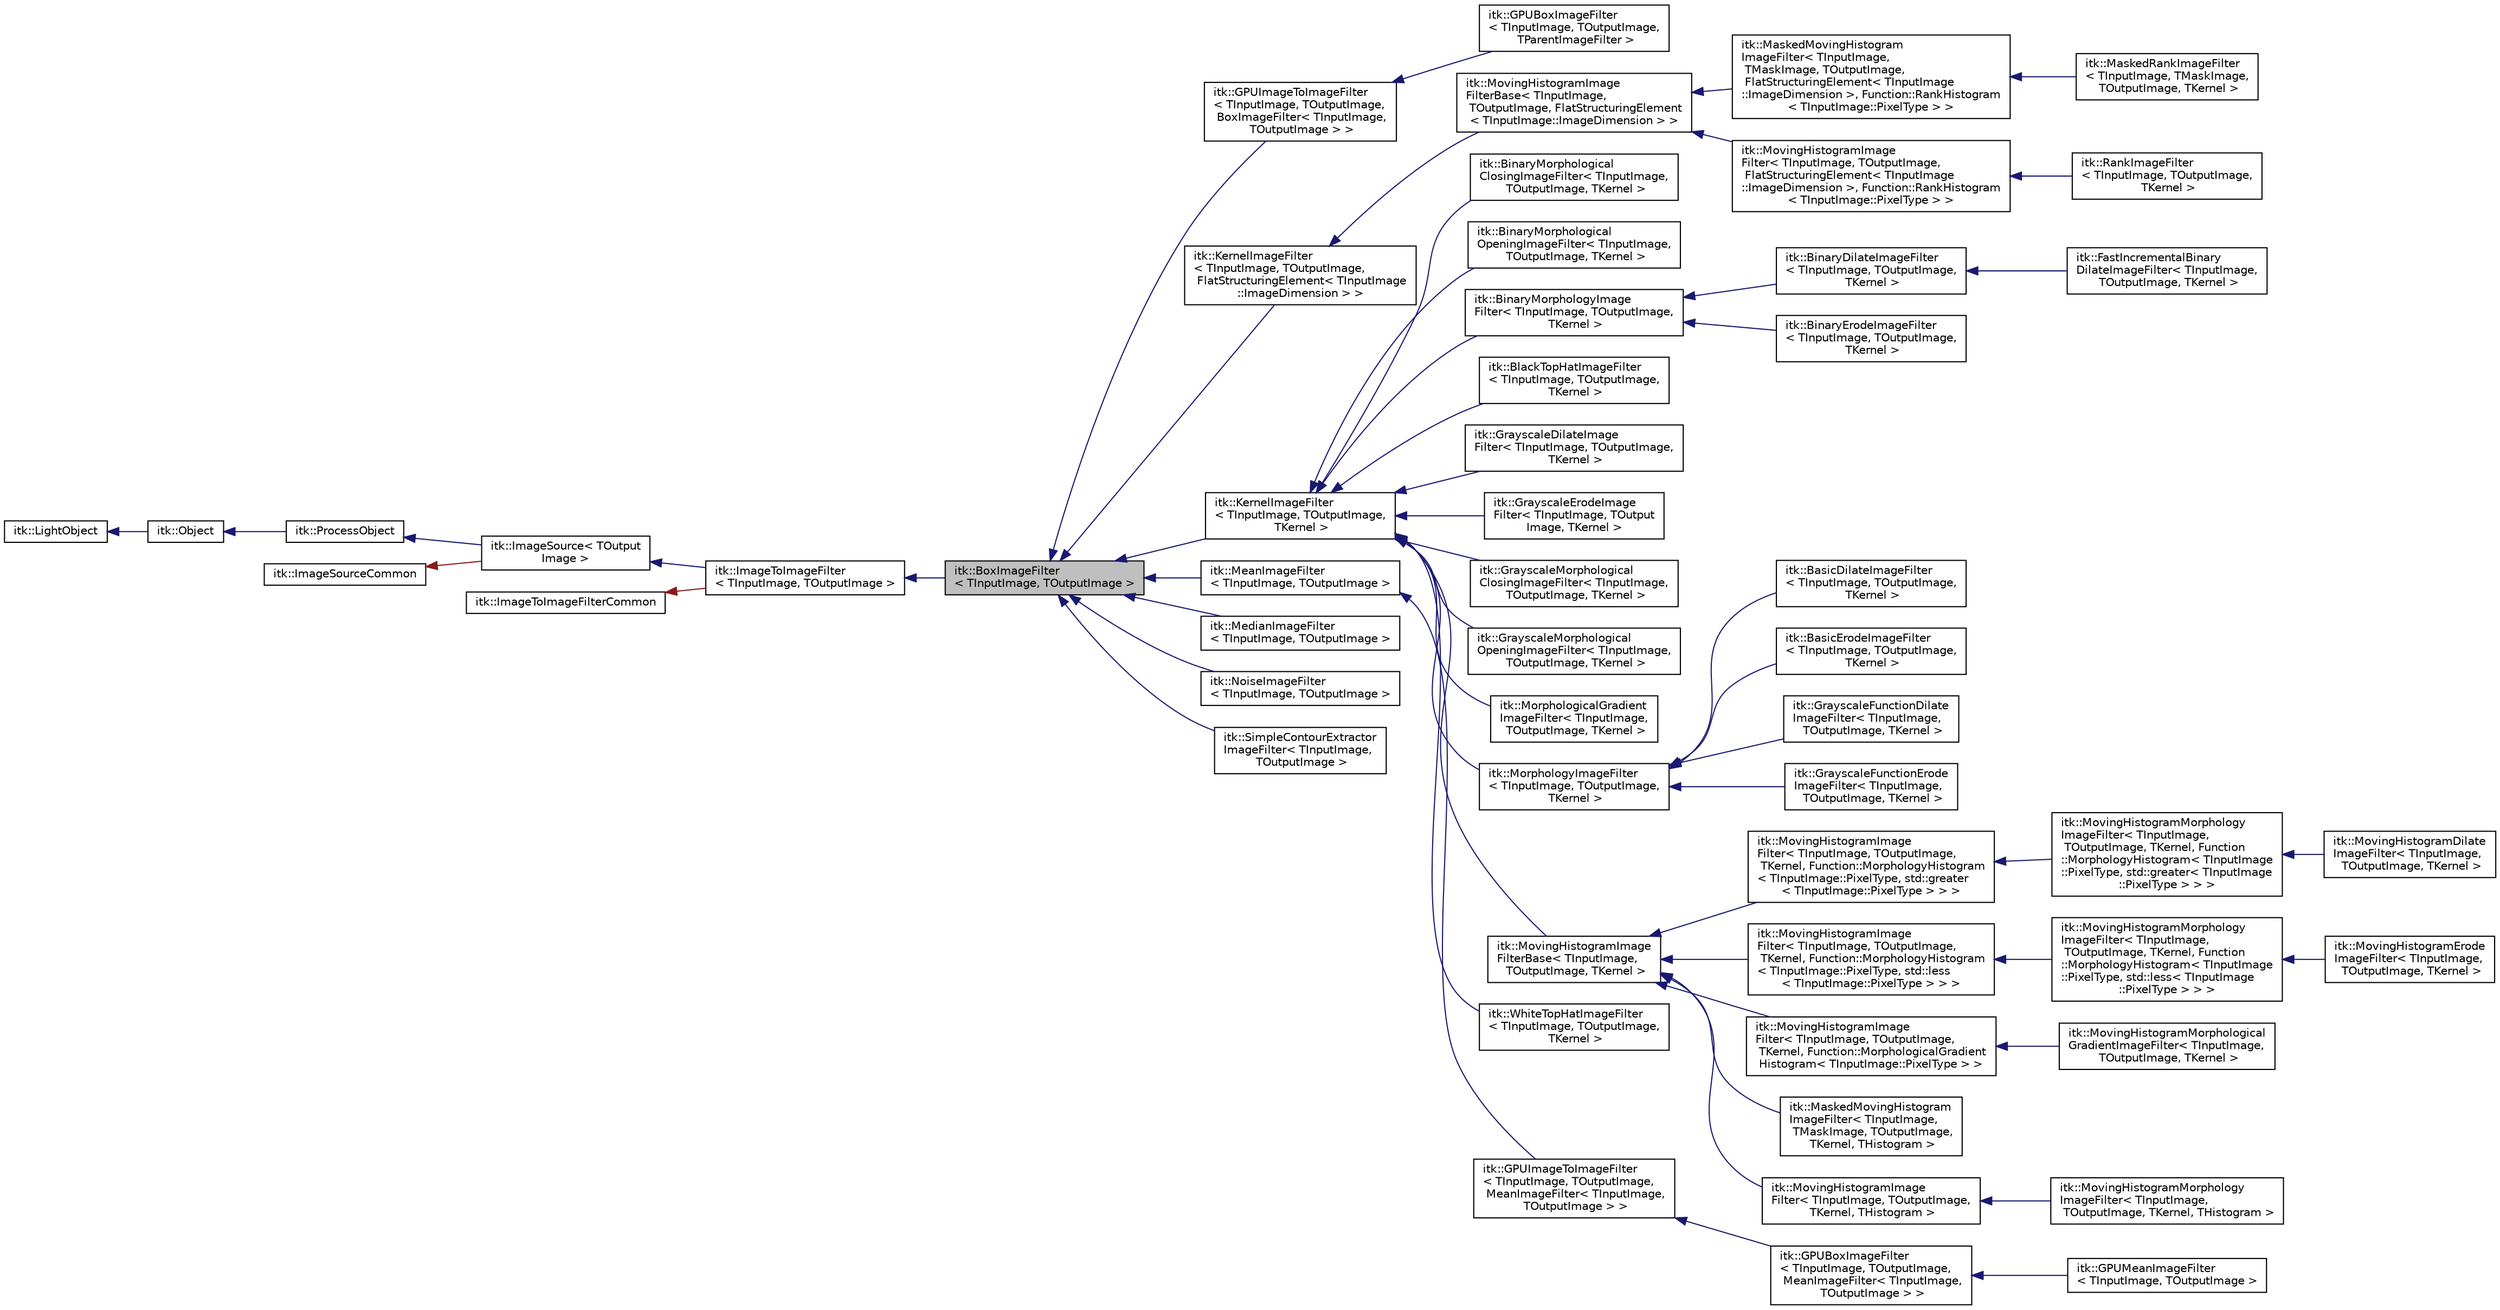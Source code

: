 digraph "itk::BoxImageFilter&lt; TInputImage, TOutputImage &gt;"
{
 // LATEX_PDF_SIZE
  edge [fontname="Helvetica",fontsize="10",labelfontname="Helvetica",labelfontsize="10"];
  node [fontname="Helvetica",fontsize="10",shape=record];
  rankdir="LR";
  Node1 [label="itk::BoxImageFilter\l\< TInputImage, TOutputImage \>",height=0.2,width=0.4,color="black", fillcolor="grey75", style="filled", fontcolor="black",tooltip="A base class for all the filters working on a box neighborhood."];
  Node2 -> Node1 [dir="back",color="midnightblue",fontsize="10",style="solid",fontname="Helvetica"];
  Node2 [label="itk::ImageToImageFilter\l\< TInputImage, TOutputImage \>",height=0.2,width=0.4,color="black", fillcolor="white", style="filled",URL="$classitk_1_1ImageToImageFilter.html",tooltip="Base class for filters that take an image as input and produce an image as output."];
  Node3 -> Node2 [dir="back",color="midnightblue",fontsize="10",style="solid",fontname="Helvetica"];
  Node3 [label="itk::ImageSource\< TOutput\lImage \>",height=0.2,width=0.4,color="black", fillcolor="white", style="filled",URL="$classitk_1_1ImageSource.html",tooltip="Base class for all process objects that output image data."];
  Node4 -> Node3 [dir="back",color="midnightblue",fontsize="10",style="solid",fontname="Helvetica"];
  Node4 [label="itk::ProcessObject",height=0.2,width=0.4,color="black", fillcolor="white", style="filled",URL="$classitk_1_1ProcessObject.html",tooltip="The base class for all process objects (source, filters, mappers) in the Insight data processing pipe..."];
  Node5 -> Node4 [dir="back",color="midnightblue",fontsize="10",style="solid",fontname="Helvetica"];
  Node5 [label="itk::Object",height=0.2,width=0.4,color="black", fillcolor="white", style="filled",URL="$classitk_1_1Object.html",tooltip="Base class for most ITK classes."];
  Node6 -> Node5 [dir="back",color="midnightblue",fontsize="10",style="solid",fontname="Helvetica"];
  Node6 [label="itk::LightObject",height=0.2,width=0.4,color="black", fillcolor="white", style="filled",URL="$classitk_1_1LightObject.html",tooltip="Light weight base class for most itk classes."];
  Node7 -> Node3 [dir="back",color="firebrick4",fontsize="10",style="solid",fontname="Helvetica"];
  Node7 [label="itk::ImageSourceCommon",height=0.2,width=0.4,color="black", fillcolor="white", style="filled",URL="$structitk_1_1ImageSourceCommon.html",tooltip="Secondary base class of ImageSource common between templates."];
  Node8 -> Node2 [dir="back",color="firebrick4",fontsize="10",style="solid",fontname="Helvetica"];
  Node8 [label="itk::ImageToImageFilterCommon",height=0.2,width=0.4,color="black", fillcolor="white", style="filled",URL="$classitk_1_1ImageToImageFilterCommon.html",tooltip="Secondary base class of ImageToImageFilter common between templates."];
  Node1 -> Node9 [dir="back",color="midnightblue",fontsize="10",style="solid",fontname="Helvetica"];
  Node9 [label="itk::GPUImageToImageFilter\l\< TInputImage, TOutputImage,\l BoxImageFilter\< TInputImage,\l TOutputImage \> \>",height=0.2,width=0.4,color="black", fillcolor="white", style="filled",URL="$classitk_1_1GPUImageToImageFilter.html",tooltip=" "];
  Node9 -> Node10 [dir="back",color="midnightblue",fontsize="10",style="solid",fontname="Helvetica"];
  Node10 [label="itk::GPUBoxImageFilter\l\< TInputImage, TOutputImage,\l TParentImageFilter \>",height=0.2,width=0.4,color="black", fillcolor="white", style="filled",URL="$classitk_1_1GPUBoxImageFilter.html",tooltip="A base class for all the GPU filters working on a box neighborhood."];
  Node1 -> Node11 [dir="back",color="midnightblue",fontsize="10",style="solid",fontname="Helvetica"];
  Node11 [label="itk::KernelImageFilter\l\< TInputImage, TOutputImage,\l FlatStructuringElement\< TInputImage\l::ImageDimension \> \>",height=0.2,width=0.4,color="black", fillcolor="white", style="filled",URL="$classitk_1_1KernelImageFilter.html",tooltip=" "];
  Node11 -> Node12 [dir="back",color="midnightblue",fontsize="10",style="solid",fontname="Helvetica"];
  Node12 [label="itk::MovingHistogramImage\lFilterBase\< TInputImage,\l TOutputImage, FlatStructuringElement\l\< TInputImage::ImageDimension \> \>",height=0.2,width=0.4,color="black", fillcolor="white", style="filled",URL="$classitk_1_1MovingHistogramImageFilterBase.html",tooltip=" "];
  Node12 -> Node13 [dir="back",color="midnightblue",fontsize="10",style="solid",fontname="Helvetica"];
  Node13 [label="itk::MaskedMovingHistogram\lImageFilter\< TInputImage,\l TMaskImage, TOutputImage,\l FlatStructuringElement\< TInputImage\l::ImageDimension \>, Function::RankHistogram\l\< TInputImage::PixelType \> \>",height=0.2,width=0.4,color="black", fillcolor="white", style="filled",URL="$classitk_1_1MaskedMovingHistogramImageFilter.html",tooltip=" "];
  Node13 -> Node14 [dir="back",color="midnightblue",fontsize="10",style="solid",fontname="Helvetica"];
  Node14 [label="itk::MaskedRankImageFilter\l\< TInputImage, TMaskImage,\l TOutputImage, TKernel \>",height=0.2,width=0.4,color="black", fillcolor="white", style="filled",URL="$classitk_1_1MaskedRankImageFilter.html",tooltip="Rank filter of a greyscale image."];
  Node12 -> Node15 [dir="back",color="midnightblue",fontsize="10",style="solid",fontname="Helvetica"];
  Node15 [label="itk::MovingHistogramImage\lFilter\< TInputImage, TOutputImage,\l FlatStructuringElement\< TInputImage\l::ImageDimension \>, Function::RankHistogram\l\< TInputImage::PixelType \> \>",height=0.2,width=0.4,color="black", fillcolor="white", style="filled",URL="$classitk_1_1MovingHistogramImageFilter.html",tooltip=" "];
  Node15 -> Node16 [dir="back",color="midnightblue",fontsize="10",style="solid",fontname="Helvetica"];
  Node16 [label="itk::RankImageFilter\l\< TInputImage, TOutputImage,\l TKernel \>",height=0.2,width=0.4,color="black", fillcolor="white", style="filled",URL="$classitk_1_1RankImageFilter.html",tooltip="Rank filter of a greyscale image."];
  Node1 -> Node17 [dir="back",color="midnightblue",fontsize="10",style="solid",fontname="Helvetica"];
  Node17 [label="itk::KernelImageFilter\l\< TInputImage, TOutputImage,\l TKernel \>",height=0.2,width=0.4,color="black", fillcolor="white", style="filled",URL="$classitk_1_1KernelImageFilter.html",tooltip="A base class for all the filters working on an arbitrary shaped neighborhood."];
  Node17 -> Node18 [dir="back",color="midnightblue",fontsize="10",style="solid",fontname="Helvetica"];
  Node18 [label="itk::BinaryMorphological\lClosingImageFilter\< TInputImage,\l TOutputImage, TKernel \>",height=0.2,width=0.4,color="black", fillcolor="white", style="filled",URL="$classitk_1_1BinaryMorphologicalClosingImageFilter.html",tooltip="binary morphological closing of an image."];
  Node17 -> Node19 [dir="back",color="midnightblue",fontsize="10",style="solid",fontname="Helvetica"];
  Node19 [label="itk::BinaryMorphological\lOpeningImageFilter\< TInputImage,\l TOutputImage, TKernel \>",height=0.2,width=0.4,color="black", fillcolor="white", style="filled",URL="$classitk_1_1BinaryMorphologicalOpeningImageFilter.html",tooltip="binary morphological opening of an image."];
  Node17 -> Node20 [dir="back",color="midnightblue",fontsize="10",style="solid",fontname="Helvetica"];
  Node20 [label="itk::BinaryMorphologyImage\lFilter\< TInputImage, TOutputImage,\l TKernel \>",height=0.2,width=0.4,color="black", fillcolor="white", style="filled",URL="$classitk_1_1BinaryMorphologyImageFilter.html",tooltip="Base class for fast binary dilation and erosion."];
  Node20 -> Node21 [dir="back",color="midnightblue",fontsize="10",style="solid",fontname="Helvetica"];
  Node21 [label="itk::BinaryDilateImageFilter\l\< TInputImage, TOutputImage,\l TKernel \>",height=0.2,width=0.4,color="black", fillcolor="white", style="filled",URL="$classitk_1_1BinaryDilateImageFilter.html",tooltip="Fast binary dilation of a single intensity value in the image."];
  Node21 -> Node22 [dir="back",color="midnightblue",fontsize="10",style="solid",fontname="Helvetica"];
  Node22 [label="itk::FastIncrementalBinary\lDilateImageFilter\< TInputImage,\l TOutputImage, TKernel \>",height=0.2,width=0.4,color="black", fillcolor="white", style="filled",URL="$classitk_1_1FastIncrementalBinaryDilateImageFilter.html",tooltip="Fast binary dilation."];
  Node20 -> Node23 [dir="back",color="midnightblue",fontsize="10",style="solid",fontname="Helvetica"];
  Node23 [label="itk::BinaryErodeImageFilter\l\< TInputImage, TOutputImage,\l TKernel \>",height=0.2,width=0.4,color="black", fillcolor="white", style="filled",URL="$classitk_1_1BinaryErodeImageFilter.html",tooltip="Fast binary erosion of a single intensity value in the image."];
  Node17 -> Node24 [dir="back",color="midnightblue",fontsize="10",style="solid",fontname="Helvetica"];
  Node24 [label="itk::BlackTopHatImageFilter\l\< TInputImage, TOutputImage,\l TKernel \>",height=0.2,width=0.4,color="black", fillcolor="white", style="filled",URL="$classitk_1_1BlackTopHatImageFilter.html",tooltip="Black top hat extracts local minima that are smaller than the structuring element."];
  Node17 -> Node25 [dir="back",color="midnightblue",fontsize="10",style="solid",fontname="Helvetica"];
  Node25 [label="itk::GrayscaleDilateImage\lFilter\< TInputImage, TOutputImage,\l TKernel \>",height=0.2,width=0.4,color="black", fillcolor="white", style="filled",URL="$classitk_1_1GrayscaleDilateImageFilter.html",tooltip="Grayscale dilation of an image."];
  Node17 -> Node26 [dir="back",color="midnightblue",fontsize="10",style="solid",fontname="Helvetica"];
  Node26 [label="itk::GrayscaleErodeImage\lFilter\< TInputImage, TOutput\lImage, TKernel \>",height=0.2,width=0.4,color="black", fillcolor="white", style="filled",URL="$classitk_1_1GrayscaleErodeImageFilter.html",tooltip="Grayscale erosion of an image."];
  Node17 -> Node27 [dir="back",color="midnightblue",fontsize="10",style="solid",fontname="Helvetica"];
  Node27 [label="itk::GrayscaleMorphological\lClosingImageFilter\< TInputImage,\l TOutputImage, TKernel \>",height=0.2,width=0.4,color="black", fillcolor="white", style="filled",URL="$classitk_1_1GrayscaleMorphologicalClosingImageFilter.html",tooltip="Grayscale closing of an image."];
  Node17 -> Node28 [dir="back",color="midnightblue",fontsize="10",style="solid",fontname="Helvetica"];
  Node28 [label="itk::GrayscaleMorphological\lOpeningImageFilter\< TInputImage,\l TOutputImage, TKernel \>",height=0.2,width=0.4,color="black", fillcolor="white", style="filled",URL="$classitk_1_1GrayscaleMorphologicalOpeningImageFilter.html",tooltip="Grayscale opening of an image."];
  Node17 -> Node29 [dir="back",color="midnightblue",fontsize="10",style="solid",fontname="Helvetica"];
  Node29 [label="itk::MorphologicalGradient\lImageFilter\< TInputImage,\l TOutputImage, TKernel \>",height=0.2,width=0.4,color="black", fillcolor="white", style="filled",URL="$classitk_1_1MorphologicalGradientImageFilter.html",tooltip="Compute the gradient of a grayscale image."];
  Node17 -> Node30 [dir="back",color="midnightblue",fontsize="10",style="solid",fontname="Helvetica"];
  Node30 [label="itk::MorphologyImageFilter\l\< TInputImage, TOutputImage,\l TKernel \>",height=0.2,width=0.4,color="black", fillcolor="white", style="filled",URL="$classitk_1_1MorphologyImageFilter.html",tooltip="Base class for the morphological operations such as erosion and dilation."];
  Node30 -> Node31 [dir="back",color="midnightblue",fontsize="10",style="solid",fontname="Helvetica"];
  Node31 [label="itk::BasicDilateImageFilter\l\< TInputImage, TOutputImage,\l TKernel \>",height=0.2,width=0.4,color="black", fillcolor="white", style="filled",URL="$classitk_1_1BasicDilateImageFilter.html",tooltip="Grayscale dilation of an image."];
  Node30 -> Node32 [dir="back",color="midnightblue",fontsize="10",style="solid",fontname="Helvetica"];
  Node32 [label="itk::BasicErodeImageFilter\l\< TInputImage, TOutputImage,\l TKernel \>",height=0.2,width=0.4,color="black", fillcolor="white", style="filled",URL="$classitk_1_1BasicErodeImageFilter.html",tooltip="Grayscale erosion of an image."];
  Node30 -> Node33 [dir="back",color="midnightblue",fontsize="10",style="solid",fontname="Helvetica"];
  Node33 [label="itk::GrayscaleFunctionDilate\lImageFilter\< TInputImage,\l TOutputImage, TKernel \>",height=0.2,width=0.4,color="black", fillcolor="white", style="filled",URL="$classitk_1_1GrayscaleFunctionDilateImageFilter.html",tooltip="Grayscale function dilation of an image."];
  Node30 -> Node34 [dir="back",color="midnightblue",fontsize="10",style="solid",fontname="Helvetica"];
  Node34 [label="itk::GrayscaleFunctionErode\lImageFilter\< TInputImage,\l TOutputImage, TKernel \>",height=0.2,width=0.4,color="black", fillcolor="white", style="filled",URL="$classitk_1_1GrayscaleFunctionErodeImageFilter.html",tooltip="Grayscale function erosion of an image."];
  Node17 -> Node35 [dir="back",color="midnightblue",fontsize="10",style="solid",fontname="Helvetica"];
  Node35 [label="itk::MovingHistogramImage\lFilterBase\< TInputImage,\l TOutputImage, TKernel \>",height=0.2,width=0.4,color="black", fillcolor="white", style="filled",URL="$classitk_1_1MovingHistogramImageFilterBase.html",tooltip="Implements a generic moving histogram algorithm."];
  Node35 -> Node36 [dir="back",color="midnightblue",fontsize="10",style="solid",fontname="Helvetica"];
  Node36 [label="itk::MovingHistogramImage\lFilter\< TInputImage, TOutputImage,\l TKernel, Function::MorphologyHistogram\l\< TInputImage::PixelType, std::greater\l\< TInputImage::PixelType \> \> \>",height=0.2,width=0.4,color="black", fillcolor="white", style="filled",URL="$classitk_1_1MovingHistogramImageFilter.html",tooltip=" "];
  Node36 -> Node37 [dir="back",color="midnightblue",fontsize="10",style="solid",fontname="Helvetica"];
  Node37 [label="itk::MovingHistogramMorphology\lImageFilter\< TInputImage,\l TOutputImage, TKernel, Function\l::MorphologyHistogram\< TInputImage\l::PixelType, std::greater\< TInputImage\l::PixelType \> \> \>",height=0.2,width=0.4,color="black", fillcolor="white", style="filled",URL="$classitk_1_1MovingHistogramMorphologyImageFilter.html",tooltip=" "];
  Node37 -> Node38 [dir="back",color="midnightblue",fontsize="10",style="solid",fontname="Helvetica"];
  Node38 [label="itk::MovingHistogramDilate\lImageFilter\< TInputImage,\l TOutputImage, TKernel \>",height=0.2,width=0.4,color="black", fillcolor="white", style="filled",URL="$classitk_1_1MovingHistogramDilateImageFilter.html",tooltip="Grayscale dilation of an image."];
  Node35 -> Node39 [dir="back",color="midnightblue",fontsize="10",style="solid",fontname="Helvetica"];
  Node39 [label="itk::MovingHistogramImage\lFilter\< TInputImage, TOutputImage,\l TKernel, Function::MorphologyHistogram\l\< TInputImage::PixelType, std::less\l\< TInputImage::PixelType \> \> \>",height=0.2,width=0.4,color="black", fillcolor="white", style="filled",URL="$classitk_1_1MovingHistogramImageFilter.html",tooltip=" "];
  Node39 -> Node40 [dir="back",color="midnightblue",fontsize="10",style="solid",fontname="Helvetica"];
  Node40 [label="itk::MovingHistogramMorphology\lImageFilter\< TInputImage,\l TOutputImage, TKernel, Function\l::MorphologyHistogram\< TInputImage\l::PixelType, std::less\< TInputImage\l::PixelType \> \> \>",height=0.2,width=0.4,color="black", fillcolor="white", style="filled",URL="$classitk_1_1MovingHistogramMorphologyImageFilter.html",tooltip=" "];
  Node40 -> Node41 [dir="back",color="midnightblue",fontsize="10",style="solid",fontname="Helvetica"];
  Node41 [label="itk::MovingHistogramErode\lImageFilter\< TInputImage,\l TOutputImage, TKernel \>",height=0.2,width=0.4,color="black", fillcolor="white", style="filled",URL="$classitk_1_1MovingHistogramErodeImageFilter.html",tooltip="Grayscale erosion of an image."];
  Node35 -> Node42 [dir="back",color="midnightblue",fontsize="10",style="solid",fontname="Helvetica"];
  Node42 [label="itk::MovingHistogramImage\lFilter\< TInputImage, TOutputImage,\l TKernel, Function::MorphologicalGradient\lHistogram\< TInputImage::PixelType \> \>",height=0.2,width=0.4,color="black", fillcolor="white", style="filled",URL="$classitk_1_1MovingHistogramImageFilter.html",tooltip=" "];
  Node42 -> Node43 [dir="back",color="midnightblue",fontsize="10",style="solid",fontname="Helvetica"];
  Node43 [label="itk::MovingHistogramMorphological\lGradientImageFilter\< TInputImage,\l TOutputImage, TKernel \>",height=0.2,width=0.4,color="black", fillcolor="white", style="filled",URL="$classitk_1_1MovingHistogramMorphologicalGradientImageFilter.html",tooltip="Morphological gradients enhance the variation of pixel intensity in a given neighborhood."];
  Node35 -> Node44 [dir="back",color="midnightblue",fontsize="10",style="solid",fontname="Helvetica"];
  Node44 [label="itk::MaskedMovingHistogram\lImageFilter\< TInputImage,\l TMaskImage, TOutputImage,\l TKernel, THistogram \>",height=0.2,width=0.4,color="black", fillcolor="white", style="filled",URL="$classitk_1_1MaskedMovingHistogramImageFilter.html",tooltip=" "];
  Node35 -> Node45 [dir="back",color="midnightblue",fontsize="10",style="solid",fontname="Helvetica"];
  Node45 [label="itk::MovingHistogramImage\lFilter\< TInputImage, TOutputImage,\l TKernel, THistogram \>",height=0.2,width=0.4,color="black", fillcolor="white", style="filled",URL="$classitk_1_1MovingHistogramImageFilter.html",tooltip="Implements a generic moving histogram algorithm."];
  Node45 -> Node46 [dir="back",color="midnightblue",fontsize="10",style="solid",fontname="Helvetica"];
  Node46 [label="itk::MovingHistogramMorphology\lImageFilter\< TInputImage,\l TOutputImage, TKernel, THistogram \>",height=0.2,width=0.4,color="black", fillcolor="white", style="filled",URL="$classitk_1_1MovingHistogramMorphologyImageFilter.html",tooltip="Base class for MovingHistogramDilateImageFilter and MovingHistogramErodeImageFilter."];
  Node17 -> Node47 [dir="back",color="midnightblue",fontsize="10",style="solid",fontname="Helvetica"];
  Node47 [label="itk::WhiteTopHatImageFilter\l\< TInputImage, TOutputImage,\l TKernel \>",height=0.2,width=0.4,color="black", fillcolor="white", style="filled",URL="$classitk_1_1WhiteTopHatImageFilter.html",tooltip="White top hat extracts local maxima that are larger than the structuring element."];
  Node1 -> Node48 [dir="back",color="midnightblue",fontsize="10",style="solid",fontname="Helvetica"];
  Node48 [label="itk::MeanImageFilter\l\< TInputImage, TOutputImage \>",height=0.2,width=0.4,color="black", fillcolor="white", style="filled",URL="$classitk_1_1MeanImageFilter.html",tooltip="Applies an averaging filter to an image."];
  Node48 -> Node49 [dir="back",color="midnightblue",fontsize="10",style="solid",fontname="Helvetica"];
  Node49 [label="itk::GPUImageToImageFilter\l\< TInputImage, TOutputImage,\l MeanImageFilter\< TInputImage,\l TOutputImage \> \>",height=0.2,width=0.4,color="black", fillcolor="white", style="filled",URL="$classitk_1_1GPUImageToImageFilter.html",tooltip=" "];
  Node49 -> Node50 [dir="back",color="midnightblue",fontsize="10",style="solid",fontname="Helvetica"];
  Node50 [label="itk::GPUBoxImageFilter\l\< TInputImage, TOutputImage,\l MeanImageFilter\< TInputImage,\l TOutputImage \> \>",height=0.2,width=0.4,color="black", fillcolor="white", style="filled",URL="$classitk_1_1GPUBoxImageFilter.html",tooltip=" "];
  Node50 -> Node51 [dir="back",color="midnightblue",fontsize="10",style="solid",fontname="Helvetica"];
  Node51 [label="itk::GPUMeanImageFilter\l\< TInputImage, TOutputImage \>",height=0.2,width=0.4,color="black", fillcolor="white", style="filled",URL="$classitk_1_1GPUMeanImageFilter.html",tooltip="GPU-enabled implementation of the MeanImageFilter."];
  Node1 -> Node52 [dir="back",color="midnightblue",fontsize="10",style="solid",fontname="Helvetica"];
  Node52 [label="itk::MedianImageFilter\l\< TInputImage, TOutputImage \>",height=0.2,width=0.4,color="black", fillcolor="white", style="filled",URL="$classitk_1_1MedianImageFilter.html",tooltip="Applies a median filter to an image."];
  Node1 -> Node53 [dir="back",color="midnightblue",fontsize="10",style="solid",fontname="Helvetica"];
  Node53 [label="itk::NoiseImageFilter\l\< TInputImage, TOutputImage \>",height=0.2,width=0.4,color="black", fillcolor="white", style="filled",URL="$classitk_1_1NoiseImageFilter.html",tooltip="Calculate the local noise in an image."];
  Node1 -> Node54 [dir="back",color="midnightblue",fontsize="10",style="solid",fontname="Helvetica"];
  Node54 [label="itk::SimpleContourExtractor\lImageFilter\< TInputImage,\l TOutputImage \>",height=0.2,width=0.4,color="black", fillcolor="white", style="filled",URL="$classitk_1_1SimpleContourExtractorImageFilter.html",tooltip="Computes an image of contours which will be the contour of the first image."];
}
